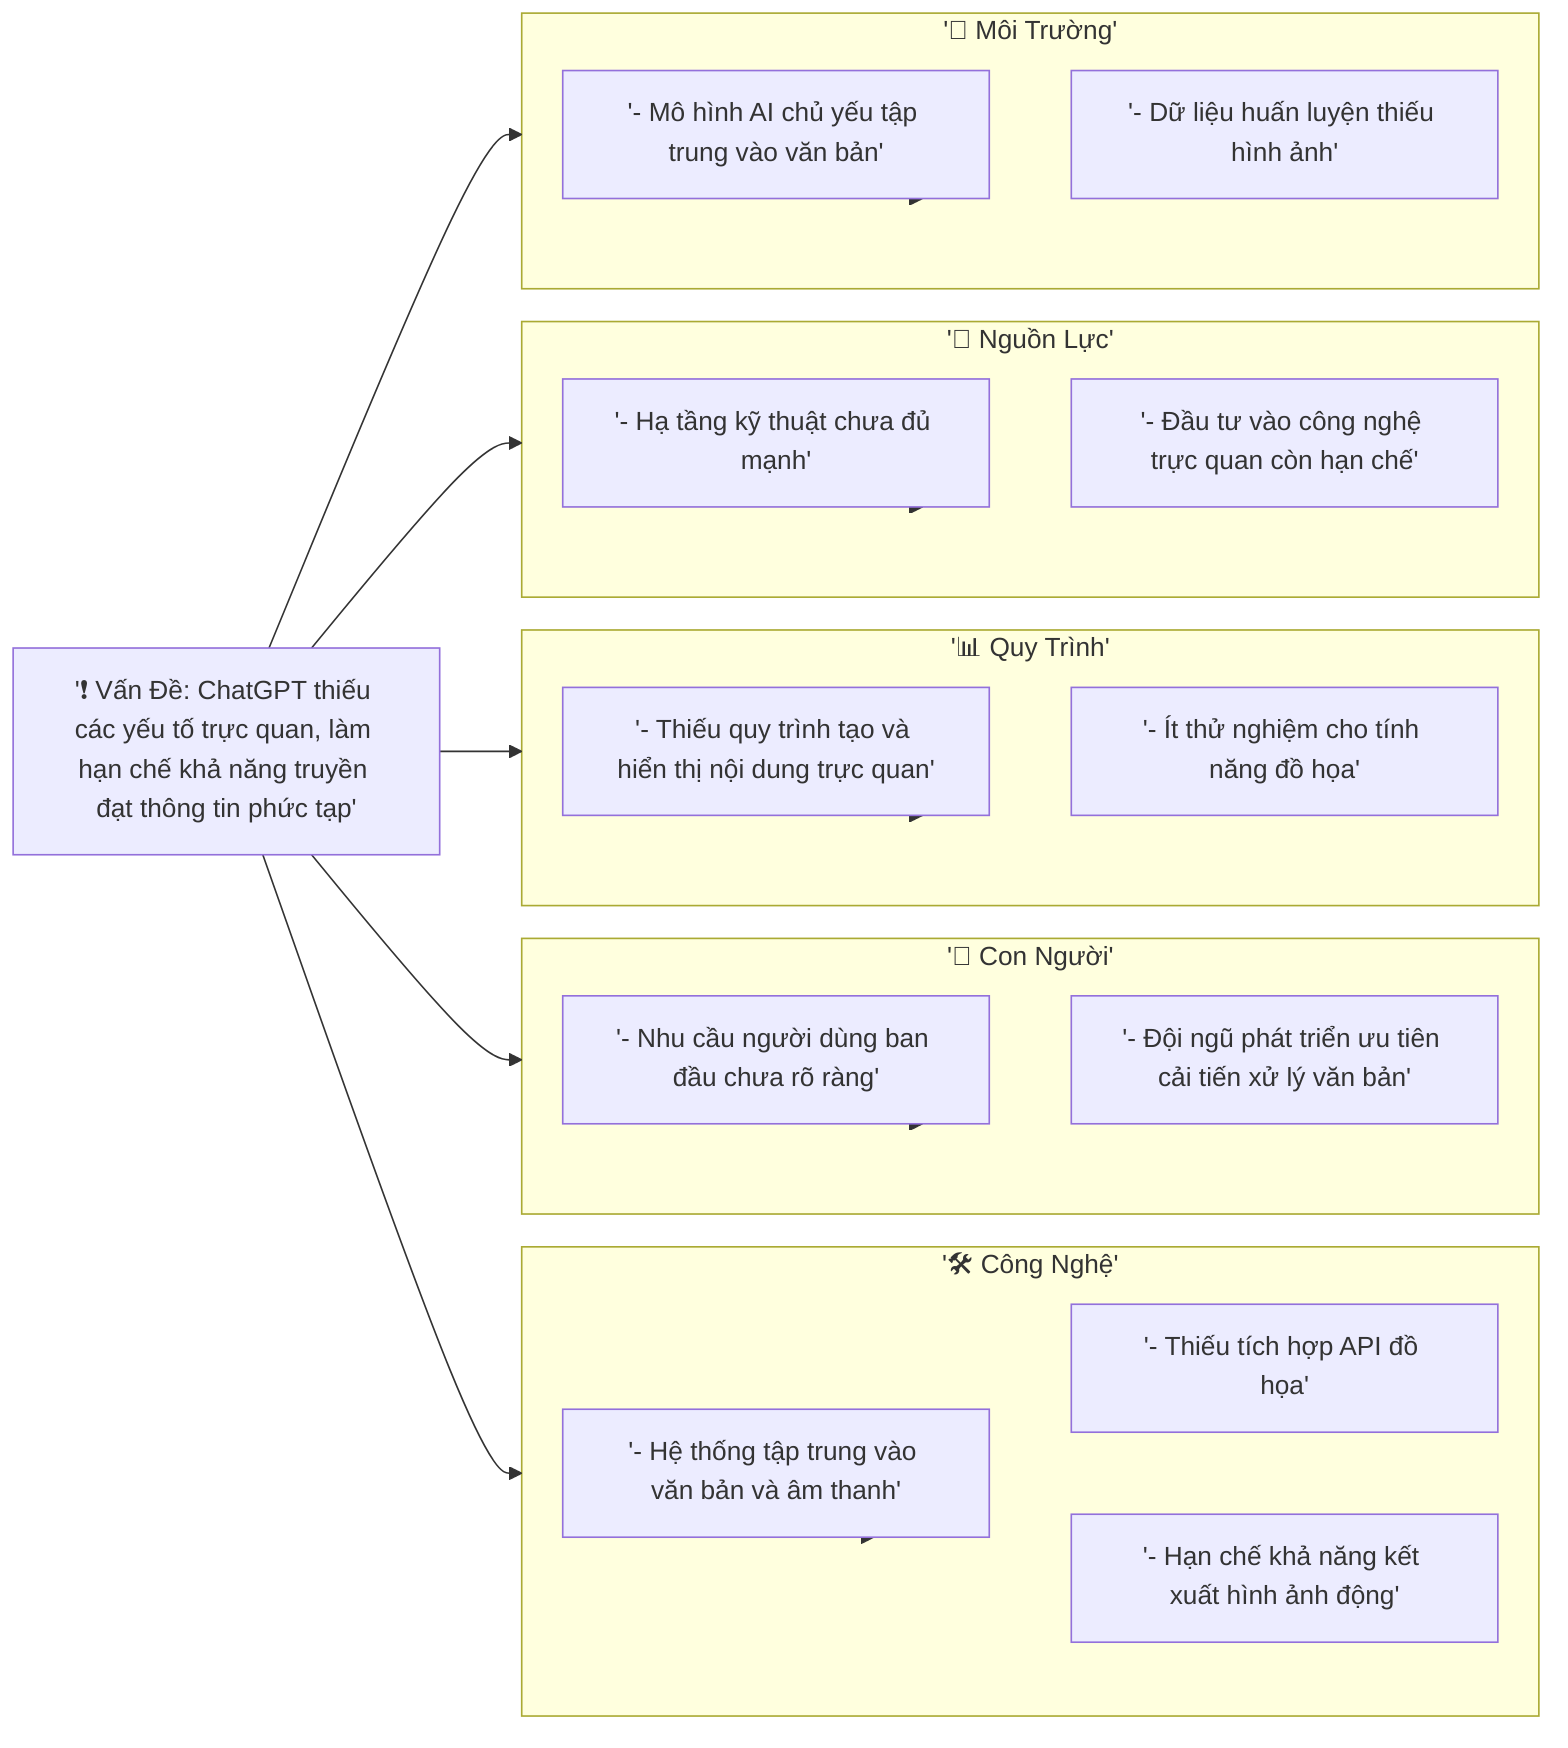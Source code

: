 flowchart LR
    Problem['❗ Vấn Đề: ChatGPT thiếu các yếu tố trực quan, làm hạn chế khả năng truyền đạt thông tin phức tạp']

    subgraph Technology['🛠️ Công Nghệ']
        T1['- Hệ thống tập trung vào văn bản và âm thanh']
        T2['- Thiếu tích hợp API đồ họa']
        T3['- Hạn chế khả năng kết xuất hình ảnh động']
    end

    subgraph People['👥 Con Người']
        P1['- Nhu cầu người dùng ban đầu chưa rõ ràng']
        P2['- Đội ngũ phát triển ưu tiên cải tiến xử lý văn bản']
    end

    subgraph Process['📊 Quy Trình']
        PR1['- Thiếu quy trình tạo và hiển thị nội dung trực quan']
        PR2['- Ít thử nghiệm cho tính năng đồ họa']
    end

    subgraph Resources['💼 Nguồn Lực']
        R1['- Hạ tầng kỹ thuật chưa đủ mạnh']
        R2['- Đầu tư vào công nghệ trực quan còn hạn chế']
    end

    subgraph Environment['🔄 Môi Trường']
        E1['- Mô hình AI chủ yếu tập trung vào văn bản']
        E2['- Dữ liệu huấn luyện thiếu hình ảnh']
    end

    Problem --> Technology
    Problem --> People
    Problem --> Process
    Problem --> Resources
    Problem --> Environment

    Technology --> T1
    Technology --> T2
    Technology --> T3

    People --> P1
    People --> P2

    Process --> PR1
    Process --> PR2

    Resources --> R1
    Resources --> R2

    Environment --> E1
    Environment --> E2